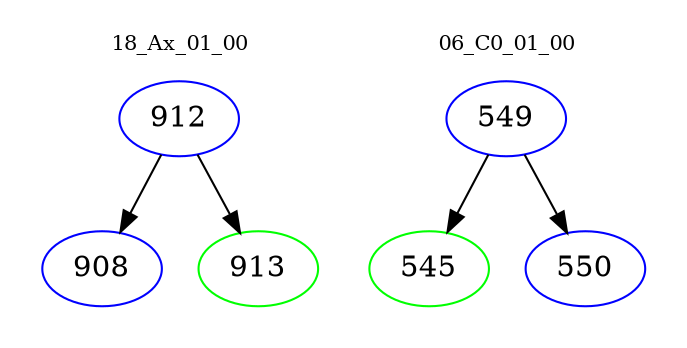digraph{
subgraph cluster_0 {
color = white
label = "18_Ax_01_00";
fontsize=10;
T0_912 [label="912", color="blue"]
T0_912 -> T0_908 [color="black"]
T0_908 [label="908", color="blue"]
T0_912 -> T0_913 [color="black"]
T0_913 [label="913", color="green"]
}
subgraph cluster_1 {
color = white
label = "06_C0_01_00";
fontsize=10;
T1_549 [label="549", color="blue"]
T1_549 -> T1_545 [color="black"]
T1_545 [label="545", color="green"]
T1_549 -> T1_550 [color="black"]
T1_550 [label="550", color="blue"]
}
}
